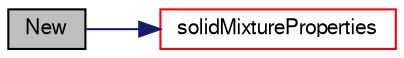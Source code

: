 digraph "New"
{
  bgcolor="transparent";
  edge [fontname="FreeSans",fontsize="10",labelfontname="FreeSans",labelfontsize="10"];
  node [fontname="FreeSans",fontsize="10",shape=record];
  rankdir="LR";
  Node1238 [label="New",height=0.2,width=0.4,color="black", fillcolor="grey75", style="filled", fontcolor="black"];
  Node1238 -> Node1239 [color="midnightblue",fontsize="10",style="solid",fontname="FreeSans"];
  Node1239 [label="solidMixtureProperties",height=0.2,width=0.4,color="red",URL="$a29970.html#a8f531b69cced5b7c79ce2beb05b8aa2b",tooltip="Construct from dictionary. "];
}
